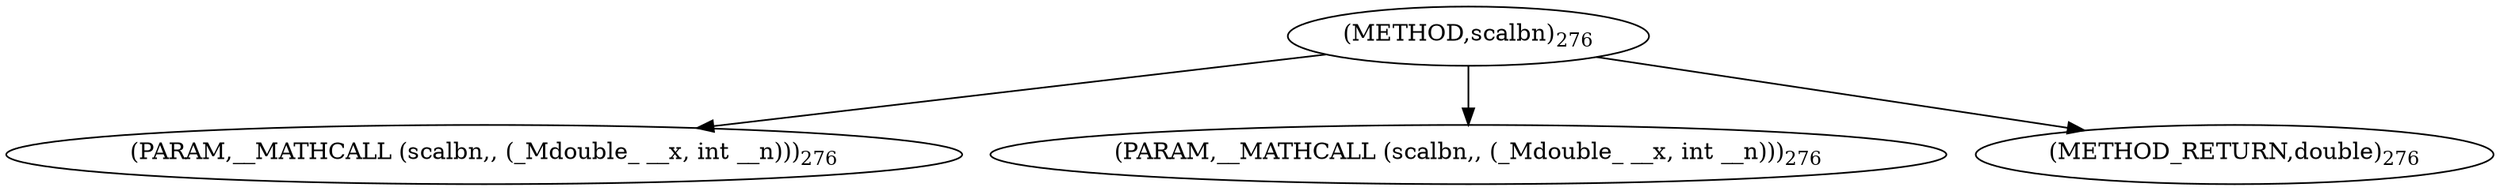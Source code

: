 digraph "scalbn" {  
"6390" [label = <(METHOD,scalbn)<SUB>276</SUB>> ]
"6391" [label = <(PARAM,__MATHCALL (scalbn,, (_Mdouble_ __x, int __n)))<SUB>276</SUB>> ]
"6392" [label = <(PARAM,__MATHCALL (scalbn,, (_Mdouble_ __x, int __n)))<SUB>276</SUB>> ]
"6393" [label = <(METHOD_RETURN,double)<SUB>276</SUB>> ]
  "6390" -> "6391" 
  "6390" -> "6392" 
  "6390" -> "6393" 
}
